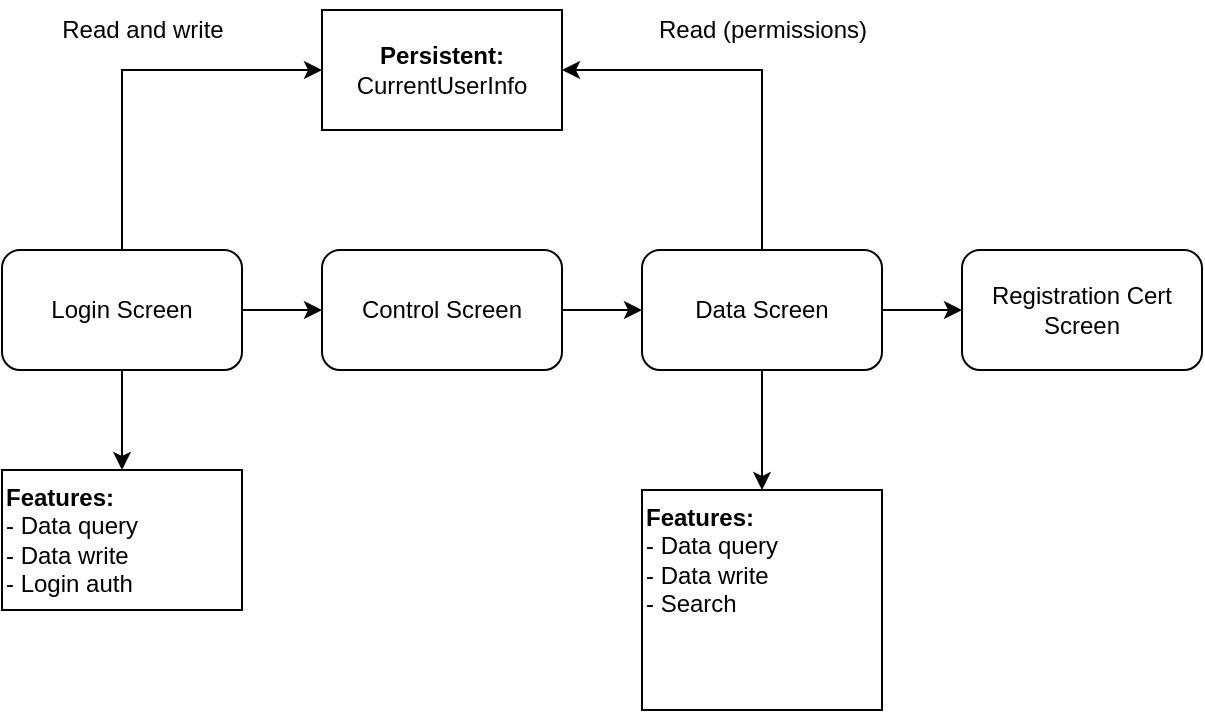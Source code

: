 <mxfile version="20.2.3" type="device"><diagram id="WHRcLO_Bpp6bQHG7KQfV" name="Page-1"><mxGraphModel dx="1038" dy="649" grid="1" gridSize="10" guides="1" tooltips="1" connect="1" arrows="1" fold="1" page="1" pageScale="1" pageWidth="827" pageHeight="1169" math="0" shadow="0"><root><mxCell id="0"/><mxCell id="1" parent="0"/><mxCell id="RAQTVbu3Cd1QzYNHPD1P-5" style="edgeStyle=orthogonalEdgeStyle;rounded=0;orthogonalLoop=1;jettySize=auto;html=1;" edge="1" parent="1" source="RAQTVbu3Cd1QzYNHPD1P-1" target="RAQTVbu3Cd1QzYNHPD1P-2"><mxGeometry relative="1" as="geometry"/></mxCell><mxCell id="RAQTVbu3Cd1QzYNHPD1P-11" style="edgeStyle=orthogonalEdgeStyle;rounded=0;orthogonalLoop=1;jettySize=auto;html=1;" edge="1" parent="1" source="RAQTVbu3Cd1QzYNHPD1P-1" target="RAQTVbu3Cd1QzYNHPD1P-10"><mxGeometry relative="1" as="geometry"><Array as="points"><mxPoint x="160" y="160"/></Array></mxGeometry></mxCell><mxCell id="RAQTVbu3Cd1QzYNHPD1P-18" style="edgeStyle=orthogonalEdgeStyle;rounded=0;orthogonalLoop=1;jettySize=auto;html=1;" edge="1" parent="1" source="RAQTVbu3Cd1QzYNHPD1P-1" target="RAQTVbu3Cd1QzYNHPD1P-17"><mxGeometry relative="1" as="geometry"/></mxCell><mxCell id="RAQTVbu3Cd1QzYNHPD1P-1" value="Login Screen" style="rounded=1;whiteSpace=wrap;html=1;" vertex="1" parent="1"><mxGeometry x="100" y="250" width="120" height="60" as="geometry"/></mxCell><mxCell id="RAQTVbu3Cd1QzYNHPD1P-8" style="edgeStyle=orthogonalEdgeStyle;rounded=0;orthogonalLoop=1;jettySize=auto;html=1;" edge="1" parent="1" source="RAQTVbu3Cd1QzYNHPD1P-2" target="RAQTVbu3Cd1QzYNHPD1P-3"><mxGeometry relative="1" as="geometry"/></mxCell><mxCell id="RAQTVbu3Cd1QzYNHPD1P-2" value="Control Screen" style="rounded=1;whiteSpace=wrap;html=1;" vertex="1" parent="1"><mxGeometry x="260" y="250" width="120" height="60" as="geometry"/></mxCell><mxCell id="RAQTVbu3Cd1QzYNHPD1P-9" style="edgeStyle=orthogonalEdgeStyle;rounded=0;orthogonalLoop=1;jettySize=auto;html=1;" edge="1" parent="1" source="RAQTVbu3Cd1QzYNHPD1P-3" target="RAQTVbu3Cd1QzYNHPD1P-4"><mxGeometry relative="1" as="geometry"/></mxCell><mxCell id="RAQTVbu3Cd1QzYNHPD1P-13" style="edgeStyle=orthogonalEdgeStyle;rounded=0;orthogonalLoop=1;jettySize=auto;html=1;" edge="1" parent="1" source="RAQTVbu3Cd1QzYNHPD1P-3" target="RAQTVbu3Cd1QzYNHPD1P-10"><mxGeometry relative="1" as="geometry"><Array as="points"><mxPoint x="480" y="160"/></Array></mxGeometry></mxCell><mxCell id="RAQTVbu3Cd1QzYNHPD1P-16" style="edgeStyle=orthogonalEdgeStyle;rounded=0;orthogonalLoop=1;jettySize=auto;html=1;" edge="1" parent="1" source="RAQTVbu3Cd1QzYNHPD1P-3" target="RAQTVbu3Cd1QzYNHPD1P-15"><mxGeometry relative="1" as="geometry"/></mxCell><mxCell id="RAQTVbu3Cd1QzYNHPD1P-3" value="Data Screen" style="rounded=1;whiteSpace=wrap;html=1;" vertex="1" parent="1"><mxGeometry x="420" y="250" width="120" height="60" as="geometry"/></mxCell><mxCell id="RAQTVbu3Cd1QzYNHPD1P-4" value="Registration Cert Screen" style="rounded=1;whiteSpace=wrap;html=1;" vertex="1" parent="1"><mxGeometry x="580" y="250" width="120" height="60" as="geometry"/></mxCell><mxCell id="RAQTVbu3Cd1QzYNHPD1P-10" value="&lt;b&gt;Persistent:&lt;/b&gt;&lt;br&gt;CurrentUserInfo" style="rounded=0;whiteSpace=wrap;html=1;" vertex="1" parent="1"><mxGeometry x="260" y="130" width="120" height="60" as="geometry"/></mxCell><mxCell id="RAQTVbu3Cd1QzYNHPD1P-12" value="Read and write" style="text;html=1;align=center;verticalAlign=middle;resizable=0;points=[];autosize=1;strokeColor=none;fillColor=none;" vertex="1" parent="1"><mxGeometry x="120" y="125" width="100" height="30" as="geometry"/></mxCell><mxCell id="RAQTVbu3Cd1QzYNHPD1P-14" value="Read (permissions)" style="text;html=1;align=center;verticalAlign=middle;resizable=0;points=[];autosize=1;strokeColor=none;fillColor=none;" vertex="1" parent="1"><mxGeometry x="415" y="125" width="130" height="30" as="geometry"/></mxCell><mxCell id="RAQTVbu3Cd1QzYNHPD1P-15" value="&lt;b&gt;Features:&lt;/b&gt;&lt;br&gt;- Data query&lt;br&gt;- Data write&lt;br&gt;- Search" style="rounded=0;whiteSpace=wrap;html=1;align=left;verticalAlign=top;" vertex="1" parent="1"><mxGeometry x="420" y="370" width="120" height="110" as="geometry"/></mxCell><mxCell id="RAQTVbu3Cd1QzYNHPD1P-17" value="&lt;b&gt;Features:&lt;/b&gt;&lt;br&gt;- Data query&lt;br&gt;- Data write&lt;br&gt;- Login auth" style="rounded=0;whiteSpace=wrap;html=1;align=left;verticalAlign=top;" vertex="1" parent="1"><mxGeometry x="100" y="360" width="120" height="70" as="geometry"/></mxCell></root></mxGraphModel></diagram></mxfile>